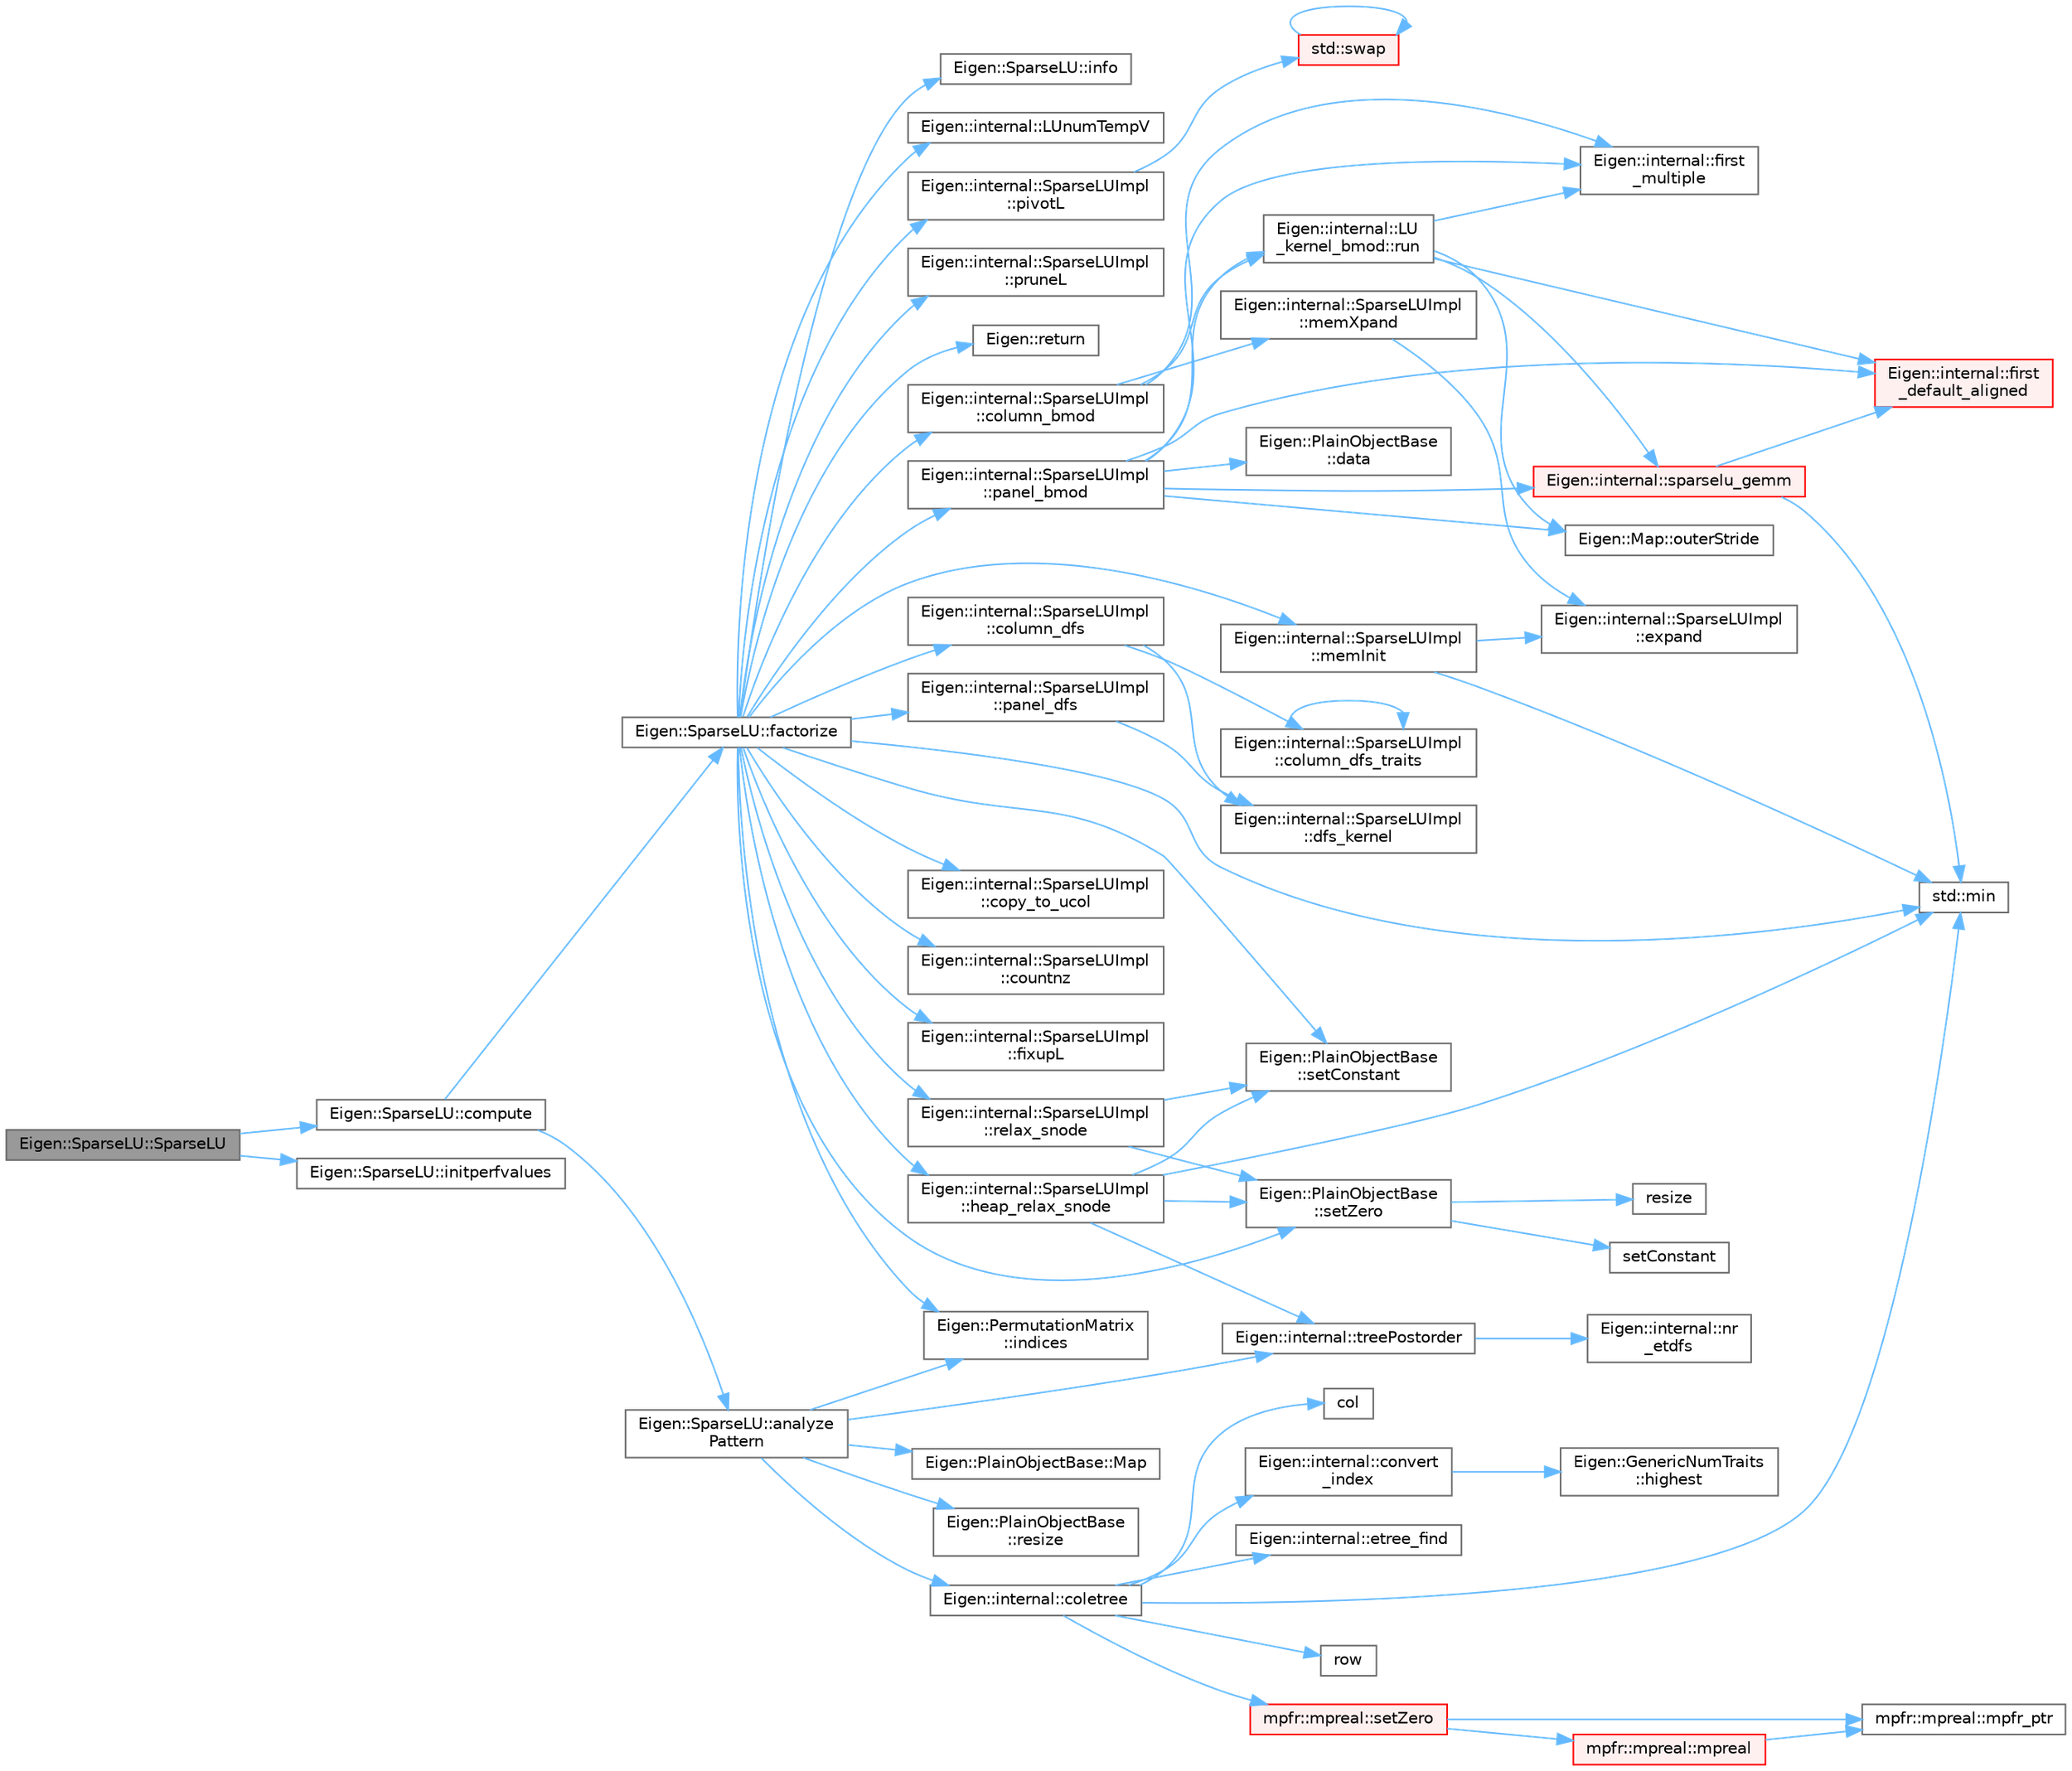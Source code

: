 digraph "Eigen::SparseLU::SparseLU"
{
 // LATEX_PDF_SIZE
  bgcolor="transparent";
  edge [fontname=Helvetica,fontsize=10,labelfontname=Helvetica,labelfontsize=10];
  node [fontname=Helvetica,fontsize=10,shape=box,height=0.2,width=0.4];
  rankdir="LR";
  Node1 [id="Node000001",label="Eigen::SparseLU::SparseLU",height=0.2,width=0.4,color="gray40", fillcolor="grey60", style="filled", fontcolor="black",tooltip=" "];
  Node1 -> Node2 [id="edge1_Node000001_Node000002",color="steelblue1",style="solid",tooltip=" "];
  Node2 [id="Node000002",label="Eigen::SparseLU::compute",height=0.2,width=0.4,color="grey40", fillcolor="white", style="filled",URL="$class_eigen_1_1_sparse_l_u.html#a96a8dcb02015ab9be5777d4ba9173266",tooltip=" "];
  Node2 -> Node3 [id="edge2_Node000002_Node000003",color="steelblue1",style="solid",tooltip=" "];
  Node3 [id="Node000003",label="Eigen::SparseLU::analyze\lPattern",height=0.2,width=0.4,color="grey40", fillcolor="white", style="filled",URL="$class_eigen_1_1_sparse_l_u.html#aa907ff958c4f4855145091d2686f3a8a",tooltip=" "];
  Node3 -> Node4 [id="edge3_Node000003_Node000004",color="steelblue1",style="solid",tooltip=" "];
  Node4 [id="Node000004",label="Eigen::internal::coletree",height=0.2,width=0.4,color="grey40", fillcolor="white", style="filled",URL="$namespace_eigen_1_1internal.html#a86181db74ba596a7afbfd89efcc5788c",tooltip=" "];
  Node4 -> Node5 [id="edge4_Node000004_Node000005",color="steelblue1",style="solid",tooltip=" "];
  Node5 [id="Node000005",label="col",height=0.2,width=0.4,color="grey40", fillcolor="white", style="filled",URL="$_matrix_base__col_8cpp.html#aa168d9544aa6d49fce0cbfc0bec849b0",tooltip=" "];
  Node4 -> Node6 [id="edge5_Node000004_Node000006",color="steelblue1",style="solid",tooltip=" "];
  Node6 [id="Node000006",label="Eigen::internal::convert\l_index",height=0.2,width=0.4,color="grey40", fillcolor="white", style="filled",URL="$namespace_eigen_1_1internal.html#a66f17ef65b1821965dcb8ad9a660b064",tooltip=" "];
  Node6 -> Node7 [id="edge6_Node000006_Node000007",color="steelblue1",style="solid",tooltip=" "];
  Node7 [id="Node000007",label="Eigen::GenericNumTraits\l::highest",height=0.2,width=0.4,color="grey40", fillcolor="white", style="filled",URL="$struct_eigen_1_1_generic_num_traits.html#a65bdb77320d731419c061b91b8c4c5be",tooltip=" "];
  Node4 -> Node8 [id="edge7_Node000004_Node000008",color="steelblue1",style="solid",tooltip=" "];
  Node8 [id="Node000008",label="Eigen::internal::etree_find",height=0.2,width=0.4,color="grey40", fillcolor="white", style="filled",URL="$namespace_eigen_1_1internal.html#af1daa938f6414254cc9a754f1ef2490b",tooltip=" "];
  Node4 -> Node9 [id="edge8_Node000004_Node000009",color="steelblue1",style="solid",tooltip=" "];
  Node9 [id="Node000009",label="std::min",height=0.2,width=0.4,color="grey40", fillcolor="white", style="filled",URL="$namespacestd.html#ac7b9885417769949d76890454b6d072e",tooltip=" "];
  Node4 -> Node10 [id="edge9_Node000004_Node000010",color="steelblue1",style="solid",tooltip=" "];
  Node10 [id="Node000010",label="row",height=0.2,width=0.4,color="grey40", fillcolor="white", style="filled",URL="$_matrix_base__row_8cpp.html#a64ef8efef59f875033a27e7cbbc879ec",tooltip=" "];
  Node4 -> Node11 [id="edge10_Node000004_Node000011",color="steelblue1",style="solid",tooltip=" "];
  Node11 [id="Node000011",label="mpfr::mpreal::setZero",height=0.2,width=0.4,color="red", fillcolor="#FFF0F0", style="filled",URL="$classmpfr_1_1mpreal.html#a69cebb5059e49c332da6d0448248e974",tooltip=" "];
  Node11 -> Node12 [id="edge11_Node000011_Node000012",color="steelblue1",style="solid",tooltip=" "];
  Node12 [id="Node000012",label="mpfr::mpreal::mpfr_ptr",height=0.2,width=0.4,color="grey40", fillcolor="white", style="filled",URL="$classmpfr_1_1mpreal.html#af4e3b56888463376c675cac70b6ceca3",tooltip=" "];
  Node11 -> Node13 [id="edge12_Node000011_Node000013",color="steelblue1",style="solid",tooltip=" "];
  Node13 [id="Node000013",label="mpfr::mpreal::mpreal",height=0.2,width=0.4,color="red", fillcolor="#FFF0F0", style="filled",URL="$classmpfr_1_1mpreal.html#a9c370c68865b32775c1c1cb5123cea90",tooltip=" "];
  Node13 -> Node12 [id="edge13_Node000013_Node000012",color="steelblue1",style="solid",tooltip=" "];
  Node3 -> Node17 [id="edge14_Node000003_Node000017",color="steelblue1",style="solid",tooltip=" "];
  Node17 [id="Node000017",label="Eigen::PlainObjectBase::Map",height=0.2,width=0.4,color="grey40", fillcolor="white", style="filled",URL="$class_eigen_1_1_plain_object_base.html#a44523f8b49c90154f6195c6f04666499",tooltip=" "];
  Node3 -> Node18 [id="edge15_Node000003_Node000018",color="steelblue1",style="solid",tooltip=" "];
  Node18 [id="Node000018",label="Eigen::PermutationMatrix\l::indices",height=0.2,width=0.4,color="grey40", fillcolor="white", style="filled",URL="$class_eigen_1_1_permutation_matrix.html#a9a2ae1608cc19e77e77863fce02f9066",tooltip=" "];
  Node3 -> Node19 [id="edge16_Node000003_Node000019",color="steelblue1",style="solid",tooltip=" "];
  Node19 [id="Node000019",label="Eigen::PlainObjectBase\l::resize",height=0.2,width=0.4,color="grey40", fillcolor="white", style="filled",URL="$class_eigen_1_1_plain_object_base.html#a99d9054ee2d5a40c6e00ded0265e9cea",tooltip=" "];
  Node3 -> Node20 [id="edge17_Node000003_Node000020",color="steelblue1",style="solid",tooltip=" "];
  Node20 [id="Node000020",label="Eigen::internal::treePostorder",height=0.2,width=0.4,color="grey40", fillcolor="white", style="filled",URL="$namespace_eigen_1_1internal.html#ab414b5990bd6c865958a9231ff418d20",tooltip="Post order a tree"];
  Node20 -> Node21 [id="edge18_Node000020_Node000021",color="steelblue1",style="solid",tooltip=" "];
  Node21 [id="Node000021",label="Eigen::internal::nr\l_etdfs",height=0.2,width=0.4,color="grey40", fillcolor="white", style="filled",URL="$namespace_eigen_1_1internal.html#acbd726e03f667e0dc788c6b4e92d61ec",tooltip=" "];
  Node2 -> Node22 [id="edge19_Node000002_Node000022",color="steelblue1",style="solid",tooltip=" "];
  Node22 [id="Node000022",label="Eigen::SparseLU::factorize",height=0.2,width=0.4,color="grey40", fillcolor="white", style="filled",URL="$class_eigen_1_1_sparse_l_u.html#a39858b0e72f2659d596364e252b34cbc",tooltip=" "];
  Node22 -> Node23 [id="edge20_Node000022_Node000023",color="steelblue1",style="solid",tooltip=" "];
  Node23 [id="Node000023",label="Eigen::internal::SparseLUImpl\l::column_bmod",height=0.2,width=0.4,color="grey40", fillcolor="white", style="filled",URL="$class_eigen_1_1internal_1_1_sparse_l_u_impl.html#ae34275602cf12560edfcaf7cd5cbe932",tooltip="Performs numeric block updates (sup-col) in topological order"];
  Node23 -> Node24 [id="edge21_Node000023_Node000024",color="steelblue1",style="solid",tooltip=" "];
  Node24 [id="Node000024",label="Eigen::internal::first\l_multiple",height=0.2,width=0.4,color="grey40", fillcolor="white", style="filled",URL="$namespace_eigen_1_1internal.html#a5692cd3c30a1b398f9c6d23edca0262f",tooltip=" "];
  Node23 -> Node25 [id="edge22_Node000023_Node000025",color="steelblue1",style="solid",tooltip=" "];
  Node25 [id="Node000025",label="Eigen::internal::SparseLUImpl\l::memXpand",height=0.2,width=0.4,color="grey40", fillcolor="white", style="filled",URL="$class_eigen_1_1internal_1_1_sparse_l_u_impl.html#a2a6465f1173fd8b74b2e5b8ceec53343",tooltip="Expand the existing storage"];
  Node25 -> Node26 [id="edge23_Node000025_Node000026",color="steelblue1",style="solid",tooltip=" "];
  Node26 [id="Node000026",label="Eigen::internal::SparseLUImpl\l::expand",height=0.2,width=0.4,color="grey40", fillcolor="white", style="filled",URL="$class_eigen_1_1internal_1_1_sparse_l_u_impl.html#acc7811f7de19ffb804cb4b1fd5288f3e",tooltip=" "];
  Node23 -> Node27 [id="edge24_Node000023_Node000027",color="steelblue1",style="solid",tooltip=" "];
  Node27 [id="Node000027",label="Eigen::internal::LU\l_kernel_bmod::run",height=0.2,width=0.4,color="grey40", fillcolor="white", style="filled",URL="$struct_eigen_1_1internal_1_1_l_u__kernel__bmod.html#a475f853efdc24aaca3444da518f40ba8",tooltip=" "];
  Node27 -> Node28 [id="edge25_Node000027_Node000028",color="steelblue1",style="solid",tooltip=" "];
  Node28 [id="Node000028",label="Eigen::internal::first\l_default_aligned",height=0.2,width=0.4,color="red", fillcolor="#FFF0F0", style="filled",URL="$namespace_eigen_1_1internal.html#a8f16b915ba954e15a13f76ca3016830a",tooltip=" "];
  Node27 -> Node24 [id="edge26_Node000027_Node000024",color="steelblue1",style="solid",tooltip=" "];
  Node27 -> Node31 [id="edge27_Node000027_Node000031",color="steelblue1",style="solid",tooltip=" "];
  Node31 [id="Node000031",label="Eigen::Map::outerStride",height=0.2,width=0.4,color="grey40", fillcolor="white", style="filled",URL="$class_eigen_1_1_map.html#a093dbac0c6fc7ce050f2e0c10280637c",tooltip=" "];
  Node27 -> Node32 [id="edge28_Node000027_Node000032",color="steelblue1",style="solid",tooltip=" "];
  Node32 [id="Node000032",label="Eigen::internal::sparselu_gemm",height=0.2,width=0.4,color="red", fillcolor="#FFF0F0", style="filled",URL="$namespace_eigen_1_1internal.html#a32f426c047271d8068ce90f72ff64632",tooltip=" "];
  Node32 -> Node28 [id="edge29_Node000032_Node000028",color="steelblue1",style="solid",tooltip=" "];
  Node32 -> Node9 [id="edge30_Node000032_Node000009",color="steelblue1",style="solid",tooltip=" "];
  Node22 -> Node36 [id="edge31_Node000022_Node000036",color="steelblue1",style="solid",tooltip=" "];
  Node36 [id="Node000036",label="Eigen::internal::SparseLUImpl\l::column_dfs",height=0.2,width=0.4,color="grey40", fillcolor="white", style="filled",URL="$class_eigen_1_1internal_1_1_sparse_l_u_impl.html#a6f543ae02eb6467e9bcc1e5cec8ccdd2",tooltip="Performs a symbolic factorization on column jcol and decide the supernode boundary"];
  Node36 -> Node37 [id="edge32_Node000036_Node000037",color="steelblue1",style="solid",tooltip=" "];
  Node37 [id="Node000037",label="Eigen::internal::SparseLUImpl\l::column_dfs_traits",height=0.2,width=0.4,color="grey40", fillcolor="white", style="filled",URL="$class_eigen_1_1internal_1_1_sparse_l_u_impl.html#aeb52445d9b5f3ca9a6e74be2e7e42e12",tooltip=" "];
  Node37 -> Node37 [id="edge33_Node000037_Node000037",color="steelblue1",style="solid",tooltip=" "];
  Node36 -> Node38 [id="edge34_Node000036_Node000038",color="steelblue1",style="solid",tooltip=" "];
  Node38 [id="Node000038",label="Eigen::internal::SparseLUImpl\l::dfs_kernel",height=0.2,width=0.4,color="grey40", fillcolor="white", style="filled",URL="$class_eigen_1_1internal_1_1_sparse_l_u_impl.html#aef49b896c596d9e4893d3ae468d1dfac",tooltip=" "];
  Node22 -> Node39 [id="edge35_Node000022_Node000039",color="steelblue1",style="solid",tooltip=" "];
  Node39 [id="Node000039",label="Eigen::internal::SparseLUImpl\l::copy_to_ucol",height=0.2,width=0.4,color="grey40", fillcolor="white", style="filled",URL="$class_eigen_1_1internal_1_1_sparse_l_u_impl.html#ae4867ed1d5f104f9245411c356416a21",tooltip="Performs numeric block updates (sup-col) in topological order"];
  Node22 -> Node40 [id="edge36_Node000022_Node000040",color="steelblue1",style="solid",tooltip=" "];
  Node40 [id="Node000040",label="Eigen::internal::SparseLUImpl\l::countnz",height=0.2,width=0.4,color="grey40", fillcolor="white", style="filled",URL="$class_eigen_1_1internal_1_1_sparse_l_u_impl.html#acbede3f259186d48ad42ca093f80b64b",tooltip="Count Nonzero elements in the factors"];
  Node22 -> Node41 [id="edge37_Node000022_Node000041",color="steelblue1",style="solid",tooltip=" "];
  Node41 [id="Node000041",label="Eigen::internal::SparseLUImpl\l::fixupL",height=0.2,width=0.4,color="grey40", fillcolor="white", style="filled",URL="$class_eigen_1_1internal_1_1_sparse_l_u_impl.html#ae1d1ed091956ff4e5734b4e3f79f866e",tooltip="Fix up the data storage lsub for L-subscripts."];
  Node22 -> Node42 [id="edge38_Node000022_Node000042",color="steelblue1",style="solid",tooltip=" "];
  Node42 [id="Node000042",label="Eigen::internal::SparseLUImpl\l::heap_relax_snode",height=0.2,width=0.4,color="grey40", fillcolor="white", style="filled",URL="$class_eigen_1_1internal_1_1_sparse_l_u_impl.html#a88952ce33c968374b149e31d0539178d",tooltip="Identify the initial relaxed supernodes"];
  Node42 -> Node9 [id="edge39_Node000042_Node000009",color="steelblue1",style="solid",tooltip=" "];
  Node42 -> Node43 [id="edge40_Node000042_Node000043",color="steelblue1",style="solid",tooltip=" "];
  Node43 [id="Node000043",label="Eigen::PlainObjectBase\l::setConstant",height=0.2,width=0.4,color="grey40", fillcolor="white", style="filled",URL="$class_eigen_1_1_plain_object_base.html#ac8dea1df3d92b752cc683ff42abf6f9b",tooltip=" "];
  Node42 -> Node44 [id="edge41_Node000042_Node000044",color="steelblue1",style="solid",tooltip=" "];
  Node44 [id="Node000044",label="Eigen::PlainObjectBase\l::setZero",height=0.2,width=0.4,color="grey40", fillcolor="white", style="filled",URL="$class_eigen_1_1_plain_object_base.html#ac21ad5f989f320e46958b75ac8d9a1da",tooltip=" "];
  Node44 -> Node45 [id="edge42_Node000044_Node000045",color="steelblue1",style="solid",tooltip=" "];
  Node45 [id="Node000045",label="resize",height=0.2,width=0.4,color="grey40", fillcolor="white", style="filled",URL="$_matrix__resize__int_8cpp.html#a768dd1b4259f262bcd4cab5e61afcea1",tooltip=" "];
  Node44 -> Node46 [id="edge43_Node000044_Node000046",color="steelblue1",style="solid",tooltip=" "];
  Node46 [id="Node000046",label="setConstant",height=0.2,width=0.4,color="grey40", fillcolor="white", style="filled",URL="$_matrix__set_constant__int_8cpp.html#a76d9bdf892e002d33c2bbf3c5bf8ca5b",tooltip=" "];
  Node42 -> Node20 [id="edge44_Node000042_Node000020",color="steelblue1",style="solid",tooltip=" "];
  Node22 -> Node18 [id="edge45_Node000022_Node000018",color="steelblue1",style="solid",tooltip=" "];
  Node22 -> Node47 [id="edge46_Node000022_Node000047",color="steelblue1",style="solid",tooltip=" "];
  Node47 [id="Node000047",label="Eigen::SparseLU::info",height=0.2,width=0.4,color="grey40", fillcolor="white", style="filled",URL="$class_eigen_1_1_sparse_l_u.html#ab0d0c1744ffd5a1dff578a44bcef2a3d",tooltip="Reports whether previous computation was successful."];
  Node22 -> Node48 [id="edge47_Node000022_Node000048",color="steelblue1",style="solid",tooltip=" "];
  Node48 [id="Node000048",label="Eigen::internal::LUnumTempV",height=0.2,width=0.4,color="grey40", fillcolor="white", style="filled",URL="$namespace_eigen_1_1internal.html#a06f46a81823c2cad7049491f40de06e6",tooltip=" "];
  Node22 -> Node49 [id="edge48_Node000022_Node000049",color="steelblue1",style="solid",tooltip=" "];
  Node49 [id="Node000049",label="Eigen::internal::SparseLUImpl\l::memInit",height=0.2,width=0.4,color="grey40", fillcolor="white", style="filled",URL="$class_eigen_1_1internal_1_1_sparse_l_u_impl.html#ac018b8ed9664d4e19e34f1ff2d6c578a",tooltip="Allocate various working space for the numerical factorization phase."];
  Node49 -> Node26 [id="edge49_Node000049_Node000026",color="steelblue1",style="solid",tooltip=" "];
  Node49 -> Node9 [id="edge50_Node000049_Node000009",color="steelblue1",style="solid",tooltip=" "];
  Node22 -> Node9 [id="edge51_Node000022_Node000009",color="steelblue1",style="solid",tooltip=" "];
  Node22 -> Node50 [id="edge52_Node000022_Node000050",color="steelblue1",style="solid",tooltip=" "];
  Node50 [id="Node000050",label="Eigen::internal::SparseLUImpl\l::panel_bmod",height=0.2,width=0.4,color="grey40", fillcolor="white", style="filled",URL="$class_eigen_1_1internal_1_1_sparse_l_u_impl.html#a277936738db49e25285164ac25c498c3",tooltip="Performs numeric block updates (sup-panel) in topological order."];
  Node50 -> Node51 [id="edge53_Node000050_Node000051",color="steelblue1",style="solid",tooltip=" "];
  Node51 [id="Node000051",label="Eigen::PlainObjectBase\l::data",height=0.2,width=0.4,color="grey40", fillcolor="white", style="filled",URL="$class_eigen_1_1_plain_object_base.html#a322d4d48cc285b60e0dff100db522342",tooltip=" "];
  Node50 -> Node28 [id="edge54_Node000050_Node000028",color="steelblue1",style="solid",tooltip=" "];
  Node50 -> Node24 [id="edge55_Node000050_Node000024",color="steelblue1",style="solid",tooltip=" "];
  Node50 -> Node31 [id="edge56_Node000050_Node000031",color="steelblue1",style="solid",tooltip=" "];
  Node50 -> Node27 [id="edge57_Node000050_Node000027",color="steelblue1",style="solid",tooltip=" "];
  Node50 -> Node32 [id="edge58_Node000050_Node000032",color="steelblue1",style="solid",tooltip=" "];
  Node22 -> Node52 [id="edge59_Node000022_Node000052",color="steelblue1",style="solid",tooltip=" "];
  Node52 [id="Node000052",label="Eigen::internal::SparseLUImpl\l::panel_dfs",height=0.2,width=0.4,color="grey40", fillcolor="white", style="filled",URL="$class_eigen_1_1internal_1_1_sparse_l_u_impl.html#acaf62fda387ea03e9caa2734e4e7b0c9",tooltip="Performs a symbolic factorization on a panel of columns [jcol, jcol+w)"];
  Node52 -> Node38 [id="edge60_Node000052_Node000038",color="steelblue1",style="solid",tooltip=" "];
  Node22 -> Node53 [id="edge61_Node000022_Node000053",color="steelblue1",style="solid",tooltip=" "];
  Node53 [id="Node000053",label="Eigen::internal::SparseLUImpl\l::pivotL",height=0.2,width=0.4,color="grey40", fillcolor="white", style="filled",URL="$class_eigen_1_1internal_1_1_sparse_l_u_impl.html#ab5f56947465b829f8d523575724c3ac6",tooltip="Performs the numerical pivotin on the current column of L, and the CDIV operation."];
  Node53 -> Node54 [id="edge62_Node000053_Node000054",color="steelblue1",style="solid",tooltip=" "];
  Node54 [id="Node000054",label="std::swap",height=0.2,width=0.4,color="red", fillcolor="#FFF0F0", style="filled",URL="$namespacestd.html#a3acbe51b6415e9284430194bf04944e1",tooltip=" "];
  Node54 -> Node54 [id="edge63_Node000054_Node000054",color="steelblue1",style="solid",tooltip=" "];
  Node22 -> Node56 [id="edge64_Node000022_Node000056",color="steelblue1",style="solid",tooltip=" "];
  Node56 [id="Node000056",label="Eigen::internal::SparseLUImpl\l::pruneL",height=0.2,width=0.4,color="grey40", fillcolor="white", style="filled",URL="$class_eigen_1_1internal_1_1_sparse_l_u_impl.html#a350464d1c83182fbd7da8a5a74bdfde8",tooltip="Prunes the L-structure."];
  Node22 -> Node57 [id="edge65_Node000022_Node000057",color="steelblue1",style="solid",tooltip=" "];
  Node57 [id="Node000057",label="Eigen::internal::SparseLUImpl\l::relax_snode",height=0.2,width=0.4,color="grey40", fillcolor="white", style="filled",URL="$class_eigen_1_1internal_1_1_sparse_l_u_impl.html#a33672df380f94e774c5a6919d3474af4",tooltip="Identify the initial relaxed supernodes"];
  Node57 -> Node43 [id="edge66_Node000057_Node000043",color="steelblue1",style="solid",tooltip=" "];
  Node57 -> Node44 [id="edge67_Node000057_Node000044",color="steelblue1",style="solid",tooltip=" "];
  Node22 -> Node58 [id="edge68_Node000022_Node000058",color="steelblue1",style="solid",tooltip=" "];
  Node58 [id="Node000058",label="Eigen::return",height=0.2,width=0.4,color="grey40", fillcolor="white", style="filled",URL="$namespace_eigen.html#aa0c1fcb4db649060eab9129e41264054",tooltip=" "];
  Node22 -> Node43 [id="edge69_Node000022_Node000043",color="steelblue1",style="solid",tooltip=" "];
  Node22 -> Node44 [id="edge70_Node000022_Node000044",color="steelblue1",style="solid",tooltip=" "];
  Node1 -> Node59 [id="edge71_Node000001_Node000059",color="steelblue1",style="solid",tooltip=" "];
  Node59 [id="Node000059",label="Eigen::SparseLU::initperfvalues",height=0.2,width=0.4,color="grey40", fillcolor="white", style="filled",URL="$class_eigen_1_1_sparse_l_u.html#a38372b5d6f461e3a92fc7c8fb621b730",tooltip=" "];
}
